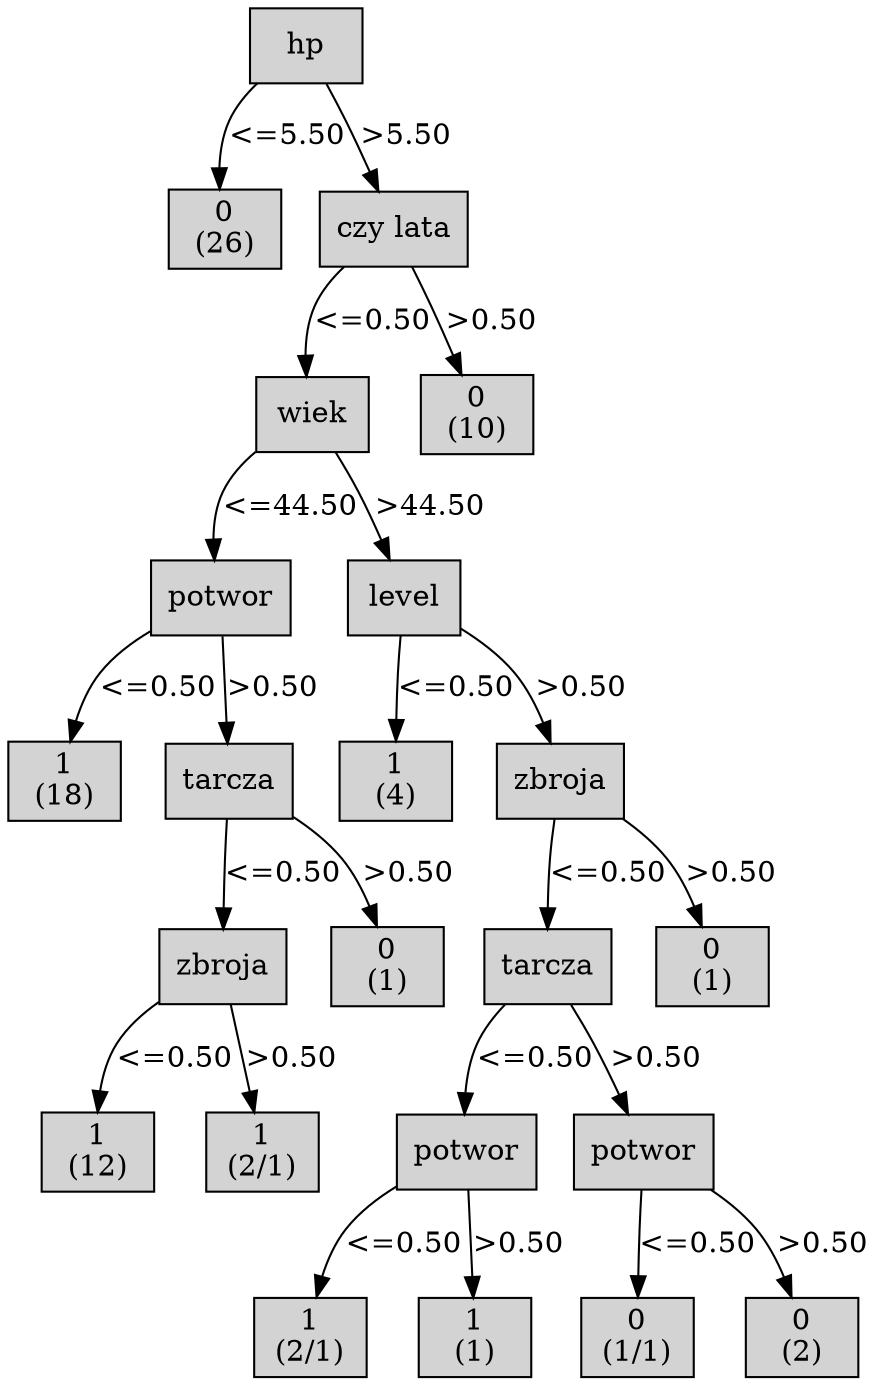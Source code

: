 digraph ID3_Tree {
"0" [shape=box, style=filled, label="hp
", weight=1]
"1" [shape=box, style=filled, label="0
(26)
", weight=2]
0 -> 1 [ label = "<=5.50"];
"2" [shape=box, style=filled, label="czy lata
", weight=2]
0 -> 2 [ label = ">5.50"];
"3" [shape=box, style=filled, label="wiek
", weight=3]
2 -> 3 [ label = "<=0.50"];
"4" [shape=box, style=filled, label="potwor
", weight=4]
3 -> 4 [ label = "<=44.50"];
"5" [shape=box, style=filled, label="1
(18)
", weight=5]
4 -> 5 [ label = "<=0.50"];
"6" [shape=box, style=filled, label="tarcza
", weight=5]
4 -> 6 [ label = ">0.50"];
"7" [shape=box, style=filled, label="zbroja
", weight=6]
6 -> 7 [ label = "<=0.50"];
"8" [shape=box, style=filled, label="1
(12)
", weight=7]
7 -> 8 [ label = "<=0.50"];
"9" [shape=box, style=filled, label="1
(2/1)
", weight=7]
7 -> 9 [ label = ">0.50"];
"10" [shape=box, style=filled, label="0
(1)
", weight=6]
6 -> 10 [ label = ">0.50"];
"11" [shape=box, style=filled, label="level
", weight=4]
3 -> 11 [ label = ">44.50"];
"12" [shape=box, style=filled, label="1
(4)
", weight=5]
11 -> 12 [ label = "<=0.50"];
"13" [shape=box, style=filled, label="zbroja
", weight=5]
11 -> 13 [ label = ">0.50"];
"14" [shape=box, style=filled, label="tarcza
", weight=6]
13 -> 14 [ label = "<=0.50"];
"15" [shape=box, style=filled, label="potwor
", weight=7]
14 -> 15 [ label = "<=0.50"];
"16" [shape=box, style=filled, label="1
(2/1)
", weight=8]
15 -> 16 [ label = "<=0.50"];
"17" [shape=box, style=filled, label="1
(1)
", weight=8]
15 -> 17 [ label = ">0.50"];
"18" [shape=box, style=filled, label="potwor
", weight=7]
14 -> 18 [ label = ">0.50"];
"19" [shape=box, style=filled, label="0
(1/1)
", weight=8]
18 -> 19 [ label = "<=0.50"];
"20" [shape=box, style=filled, label="0
(2)
", weight=8]
18 -> 20 [ label = ">0.50"];
"21" [shape=box, style=filled, label="0
(1)
", weight=6]
13 -> 21 [ label = ">0.50"];
"22" [shape=box, style=filled, label="0
(10)
", weight=3]
2 -> 22 [ label = ">0.50"];
{rank=same; 0;};
{rank=same; 1;2;};
{rank=same; 3;22;};
{rank=same; 4;11;};
{rank=same; 5;6;12;13;};
{rank=same; 7;10;14;21;};
{rank=same; 8;9;15;18;};
{rank=same; 16;17;19;20;};
}